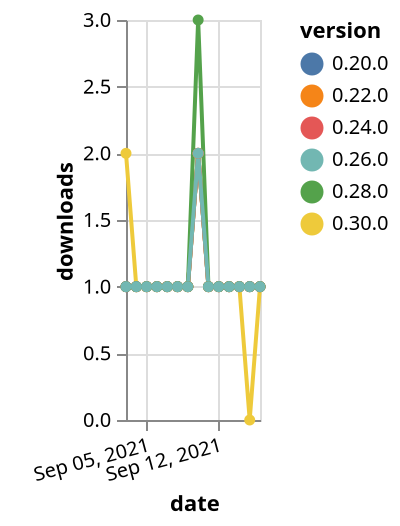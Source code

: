 {"$schema": "https://vega.github.io/schema/vega-lite/v5.json", "description": "A simple bar chart with embedded data.", "data": {"values": [{"date": "2021-09-03", "total": 211, "delta": 1, "version": "0.20.0"}, {"date": "2021-09-04", "total": 212, "delta": 1, "version": "0.20.0"}, {"date": "2021-09-05", "total": 213, "delta": 1, "version": "0.20.0"}, {"date": "2021-09-06", "total": 214, "delta": 1, "version": "0.20.0"}, {"date": "2021-09-07", "total": 215, "delta": 1, "version": "0.20.0"}, {"date": "2021-09-08", "total": 216, "delta": 1, "version": "0.20.0"}, {"date": "2021-09-09", "total": 217, "delta": 1, "version": "0.20.0"}, {"date": "2021-09-10", "total": 219, "delta": 2, "version": "0.20.0"}, {"date": "2021-09-11", "total": 220, "delta": 1, "version": "0.20.0"}, {"date": "2021-09-12", "total": 221, "delta": 1, "version": "0.20.0"}, {"date": "2021-09-13", "total": 222, "delta": 1, "version": "0.20.0"}, {"date": "2021-09-14", "total": 223, "delta": 1, "version": "0.20.0"}, {"date": "2021-09-15", "total": 224, "delta": 1, "version": "0.20.0"}, {"date": "2021-09-16", "total": 225, "delta": 1, "version": "0.20.0"}, {"date": "2021-09-03", "total": 179, "delta": 1, "version": "0.22.0"}, {"date": "2021-09-04", "total": 180, "delta": 1, "version": "0.22.0"}, {"date": "2021-09-05", "total": 181, "delta": 1, "version": "0.22.0"}, {"date": "2021-09-06", "total": 182, "delta": 1, "version": "0.22.0"}, {"date": "2021-09-07", "total": 183, "delta": 1, "version": "0.22.0"}, {"date": "2021-09-08", "total": 184, "delta": 1, "version": "0.22.0"}, {"date": "2021-09-09", "total": 185, "delta": 1, "version": "0.22.0"}, {"date": "2021-09-10", "total": 187, "delta": 2, "version": "0.22.0"}, {"date": "2021-09-11", "total": 188, "delta": 1, "version": "0.22.0"}, {"date": "2021-09-12", "total": 189, "delta": 1, "version": "0.22.0"}, {"date": "2021-09-13", "total": 190, "delta": 1, "version": "0.22.0"}, {"date": "2021-09-14", "total": 191, "delta": 1, "version": "0.22.0"}, {"date": "2021-09-15", "total": 192, "delta": 1, "version": "0.22.0"}, {"date": "2021-09-16", "total": 193, "delta": 1, "version": "0.22.0"}, {"date": "2021-09-03", "total": 116, "delta": 2, "version": "0.30.0"}, {"date": "2021-09-04", "total": 117, "delta": 1, "version": "0.30.0"}, {"date": "2021-09-05", "total": 118, "delta": 1, "version": "0.30.0"}, {"date": "2021-09-06", "total": 119, "delta": 1, "version": "0.30.0"}, {"date": "2021-09-07", "total": 120, "delta": 1, "version": "0.30.0"}, {"date": "2021-09-08", "total": 121, "delta": 1, "version": "0.30.0"}, {"date": "2021-09-09", "total": 122, "delta": 1, "version": "0.30.0"}, {"date": "2021-09-10", "total": 124, "delta": 2, "version": "0.30.0"}, {"date": "2021-09-11", "total": 125, "delta": 1, "version": "0.30.0"}, {"date": "2021-09-12", "total": 126, "delta": 1, "version": "0.30.0"}, {"date": "2021-09-13", "total": 127, "delta": 1, "version": "0.30.0"}, {"date": "2021-09-14", "total": 128, "delta": 1, "version": "0.30.0"}, {"date": "2021-09-15", "total": 128, "delta": 0, "version": "0.30.0"}, {"date": "2021-09-16", "total": 129, "delta": 1, "version": "0.30.0"}, {"date": "2021-09-03", "total": 163, "delta": 1, "version": "0.24.0"}, {"date": "2021-09-04", "total": 164, "delta": 1, "version": "0.24.0"}, {"date": "2021-09-05", "total": 165, "delta": 1, "version": "0.24.0"}, {"date": "2021-09-06", "total": 166, "delta": 1, "version": "0.24.0"}, {"date": "2021-09-07", "total": 167, "delta": 1, "version": "0.24.0"}, {"date": "2021-09-08", "total": 168, "delta": 1, "version": "0.24.0"}, {"date": "2021-09-09", "total": 169, "delta": 1, "version": "0.24.0"}, {"date": "2021-09-10", "total": 171, "delta": 2, "version": "0.24.0"}, {"date": "2021-09-11", "total": 172, "delta": 1, "version": "0.24.0"}, {"date": "2021-09-12", "total": 173, "delta": 1, "version": "0.24.0"}, {"date": "2021-09-13", "total": 174, "delta": 1, "version": "0.24.0"}, {"date": "2021-09-14", "total": 175, "delta": 1, "version": "0.24.0"}, {"date": "2021-09-15", "total": 176, "delta": 1, "version": "0.24.0"}, {"date": "2021-09-16", "total": 177, "delta": 1, "version": "0.24.0"}, {"date": "2021-09-03", "total": 164, "delta": 1, "version": "0.28.0"}, {"date": "2021-09-04", "total": 165, "delta": 1, "version": "0.28.0"}, {"date": "2021-09-05", "total": 166, "delta": 1, "version": "0.28.0"}, {"date": "2021-09-06", "total": 167, "delta": 1, "version": "0.28.0"}, {"date": "2021-09-07", "total": 168, "delta": 1, "version": "0.28.0"}, {"date": "2021-09-08", "total": 169, "delta": 1, "version": "0.28.0"}, {"date": "2021-09-09", "total": 170, "delta": 1, "version": "0.28.0"}, {"date": "2021-09-10", "total": 173, "delta": 3, "version": "0.28.0"}, {"date": "2021-09-11", "total": 174, "delta": 1, "version": "0.28.0"}, {"date": "2021-09-12", "total": 175, "delta": 1, "version": "0.28.0"}, {"date": "2021-09-13", "total": 176, "delta": 1, "version": "0.28.0"}, {"date": "2021-09-14", "total": 177, "delta": 1, "version": "0.28.0"}, {"date": "2021-09-15", "total": 178, "delta": 1, "version": "0.28.0"}, {"date": "2021-09-16", "total": 179, "delta": 1, "version": "0.28.0"}, {"date": "2021-09-03", "total": 147, "delta": 1, "version": "0.26.0"}, {"date": "2021-09-04", "total": 148, "delta": 1, "version": "0.26.0"}, {"date": "2021-09-05", "total": 149, "delta": 1, "version": "0.26.0"}, {"date": "2021-09-06", "total": 150, "delta": 1, "version": "0.26.0"}, {"date": "2021-09-07", "total": 151, "delta": 1, "version": "0.26.0"}, {"date": "2021-09-08", "total": 152, "delta": 1, "version": "0.26.0"}, {"date": "2021-09-09", "total": 153, "delta": 1, "version": "0.26.0"}, {"date": "2021-09-10", "total": 155, "delta": 2, "version": "0.26.0"}, {"date": "2021-09-11", "total": 156, "delta": 1, "version": "0.26.0"}, {"date": "2021-09-12", "total": 157, "delta": 1, "version": "0.26.0"}, {"date": "2021-09-13", "total": 158, "delta": 1, "version": "0.26.0"}, {"date": "2021-09-14", "total": 159, "delta": 1, "version": "0.26.0"}, {"date": "2021-09-15", "total": 160, "delta": 1, "version": "0.26.0"}, {"date": "2021-09-16", "total": 161, "delta": 1, "version": "0.26.0"}]}, "width": "container", "mark": {"type": "line", "point": {"filled": true}}, "encoding": {"x": {"field": "date", "type": "temporal", "timeUnit": "yearmonthdate", "title": "date", "axis": {"labelAngle": -15}}, "y": {"field": "delta", "type": "quantitative", "title": "downloads"}, "color": {"field": "version", "type": "nominal"}, "tooltip": {"field": "delta"}}}